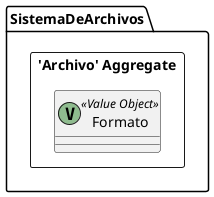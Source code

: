 @startuml

skinparam componentStyle uml2

package SistemaDeArchivos {
	package "'Archivo' Aggregate" <<Rectangle>> {
		class Formato <<(V,DarkSeaGreen) Value Object>> {
		}
	}
}


@enduml
